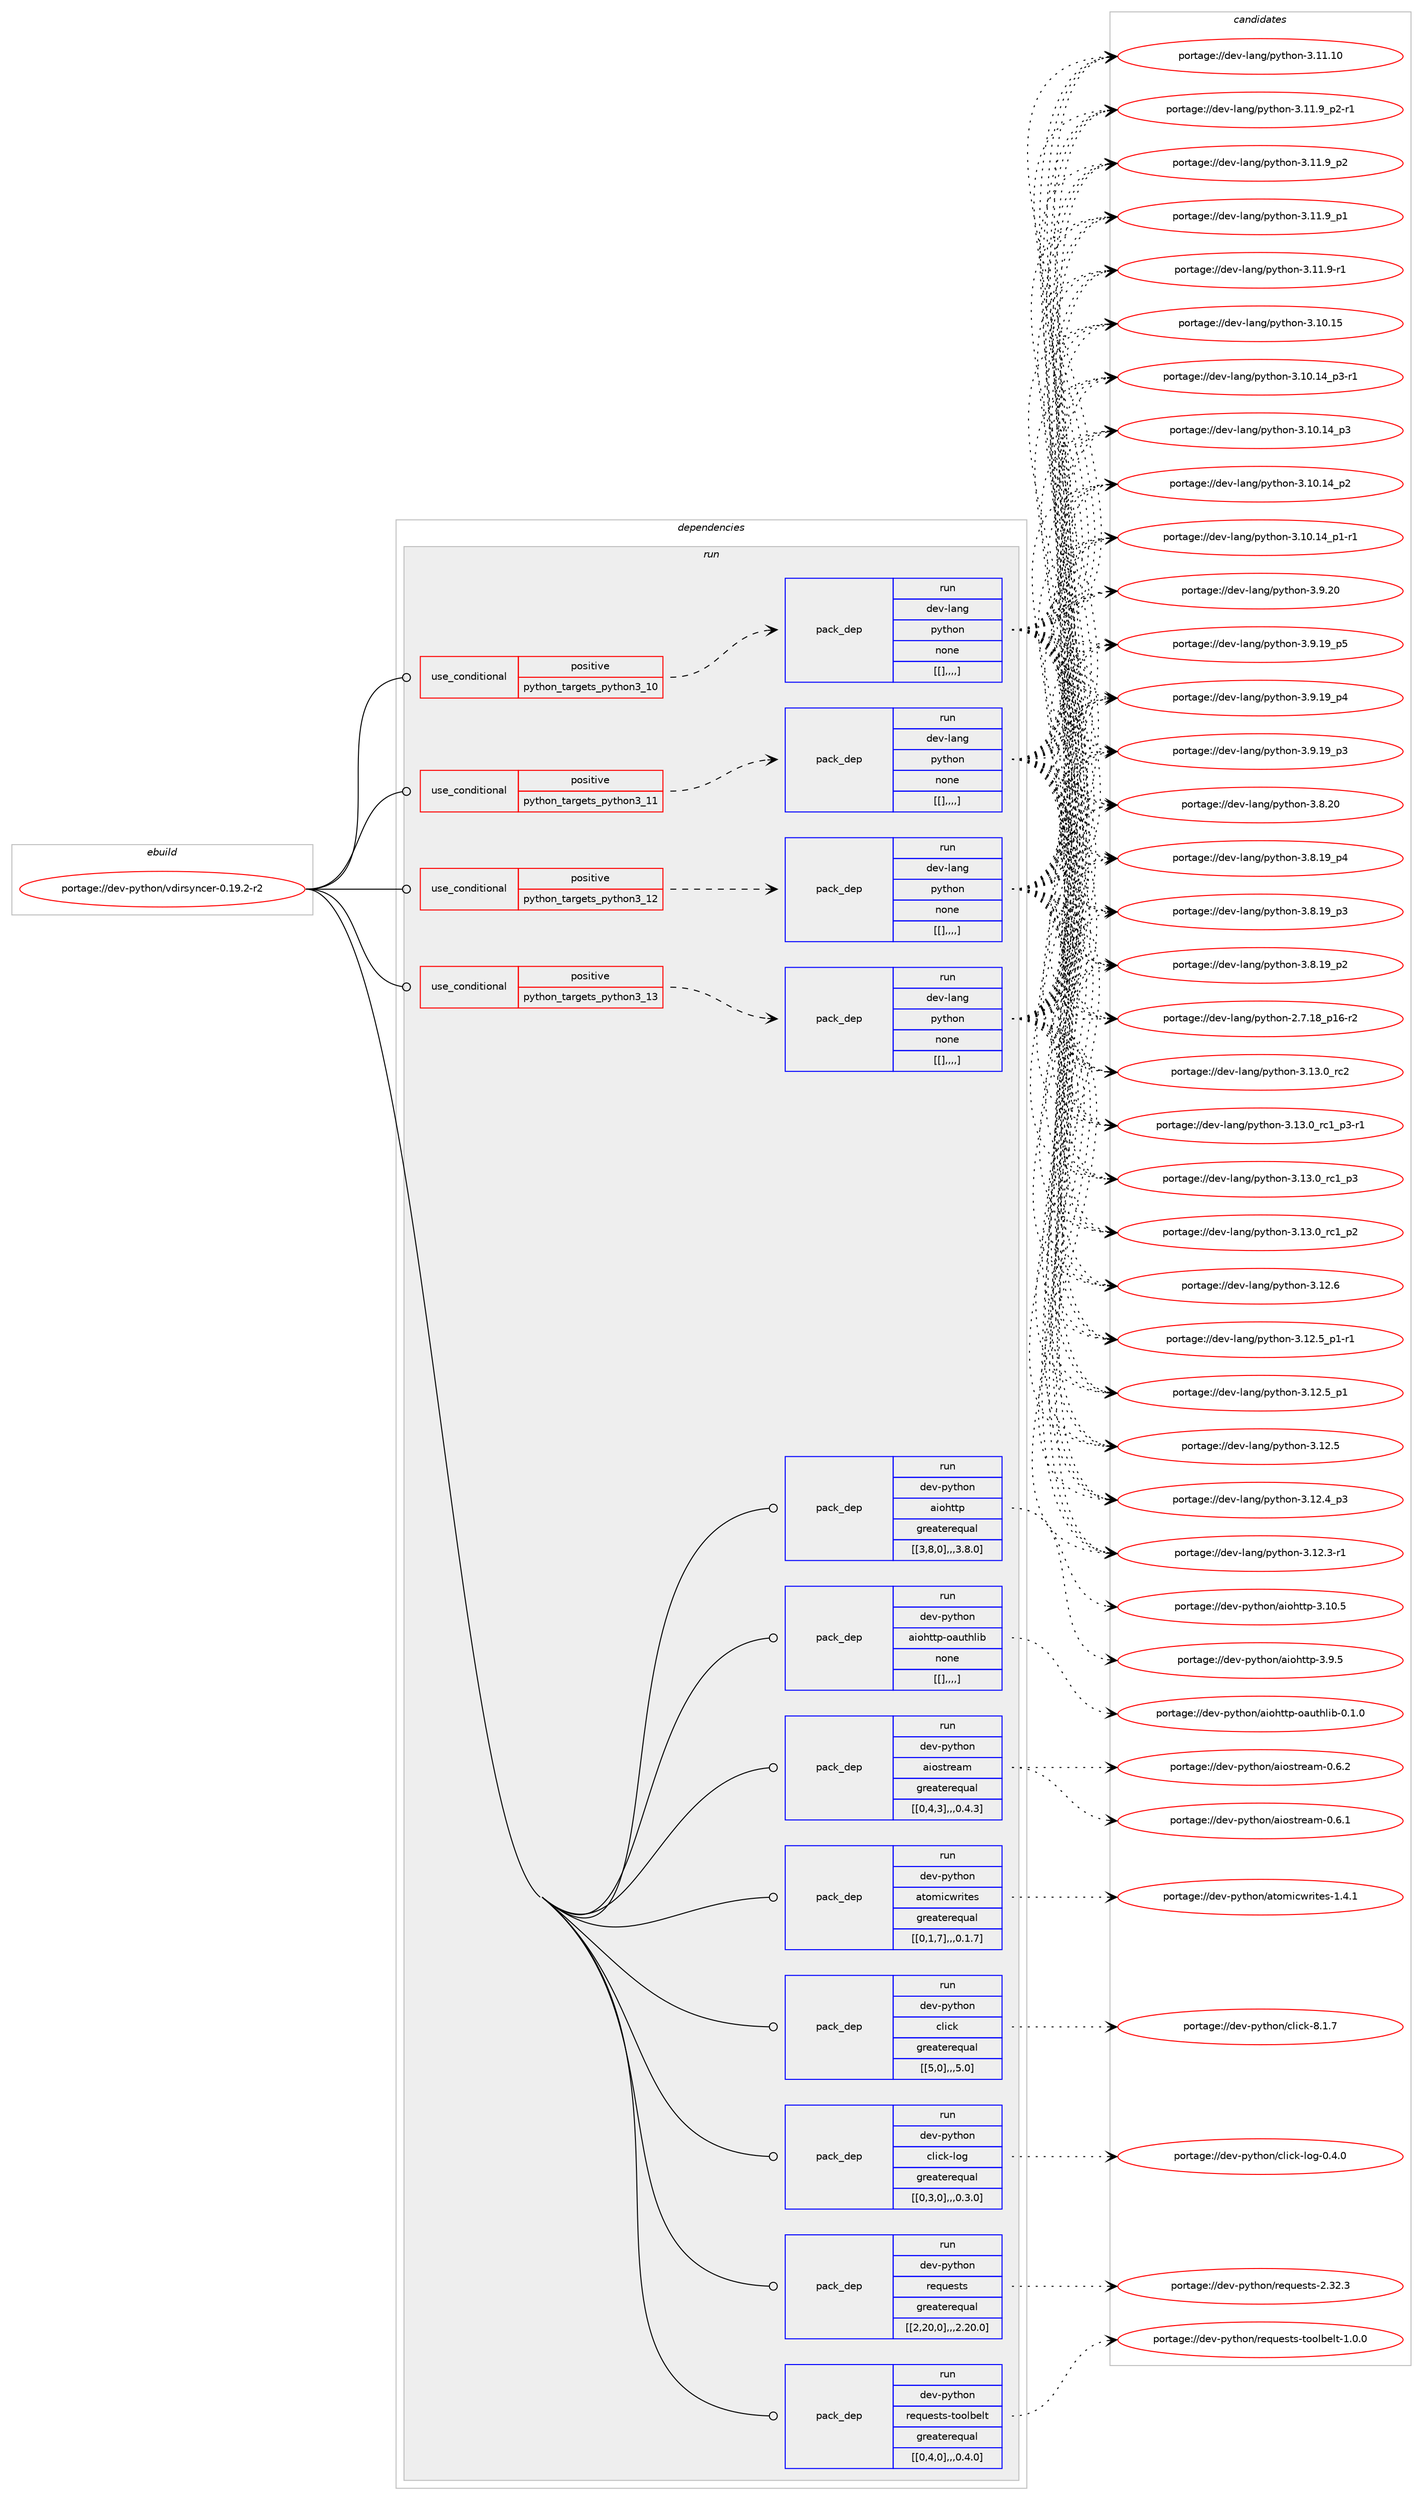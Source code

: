 digraph prolog {

# *************
# Graph options
# *************

newrank=true;
concentrate=true;
compound=true;
graph [rankdir=LR,fontname=Helvetica,fontsize=10,ranksep=1.5];#, ranksep=2.5, nodesep=0.2];
edge  [arrowhead=vee];
node  [fontname=Helvetica,fontsize=10];

# **********
# The ebuild
# **********

subgraph cluster_leftcol {
color=gray;
label=<<i>ebuild</i>>;
id [label="portage://dev-python/vdirsyncer-0.19.2-r2", color=red, width=4, href="../dev-python/vdirsyncer-0.19.2-r2.svg"];
}

# ****************
# The dependencies
# ****************

subgraph cluster_midcol {
color=gray;
label=<<i>dependencies</i>>;
subgraph cluster_compile {
fillcolor="#eeeeee";
style=filled;
label=<<i>compile</i>>;
}
subgraph cluster_compileandrun {
fillcolor="#eeeeee";
style=filled;
label=<<i>compile and run</i>>;
}
subgraph cluster_run {
fillcolor="#eeeeee";
style=filled;
label=<<i>run</i>>;
subgraph cond42069 {
dependency169250 [label=<<TABLE BORDER="0" CELLBORDER="1" CELLSPACING="0" CELLPADDING="4"><TR><TD ROWSPAN="3" CELLPADDING="10">use_conditional</TD></TR><TR><TD>positive</TD></TR><TR><TD>python_targets_python3_10</TD></TR></TABLE>>, shape=none, color=red];
subgraph pack125915 {
dependency169251 [label=<<TABLE BORDER="0" CELLBORDER="1" CELLSPACING="0" CELLPADDING="4" WIDTH="220"><TR><TD ROWSPAN="6" CELLPADDING="30">pack_dep</TD></TR><TR><TD WIDTH="110">run</TD></TR><TR><TD>dev-lang</TD></TR><TR><TD>python</TD></TR><TR><TD>none</TD></TR><TR><TD>[[],,,,]</TD></TR></TABLE>>, shape=none, color=blue];
}
dependency169250:e -> dependency169251:w [weight=20,style="dashed",arrowhead="vee"];
}
id:e -> dependency169250:w [weight=20,style="solid",arrowhead="odot"];
subgraph cond42070 {
dependency169252 [label=<<TABLE BORDER="0" CELLBORDER="1" CELLSPACING="0" CELLPADDING="4"><TR><TD ROWSPAN="3" CELLPADDING="10">use_conditional</TD></TR><TR><TD>positive</TD></TR><TR><TD>python_targets_python3_11</TD></TR></TABLE>>, shape=none, color=red];
subgraph pack125916 {
dependency169253 [label=<<TABLE BORDER="0" CELLBORDER="1" CELLSPACING="0" CELLPADDING="4" WIDTH="220"><TR><TD ROWSPAN="6" CELLPADDING="30">pack_dep</TD></TR><TR><TD WIDTH="110">run</TD></TR><TR><TD>dev-lang</TD></TR><TR><TD>python</TD></TR><TR><TD>none</TD></TR><TR><TD>[[],,,,]</TD></TR></TABLE>>, shape=none, color=blue];
}
dependency169252:e -> dependency169253:w [weight=20,style="dashed",arrowhead="vee"];
}
id:e -> dependency169252:w [weight=20,style="solid",arrowhead="odot"];
subgraph cond42071 {
dependency169254 [label=<<TABLE BORDER="0" CELLBORDER="1" CELLSPACING="0" CELLPADDING="4"><TR><TD ROWSPAN="3" CELLPADDING="10">use_conditional</TD></TR><TR><TD>positive</TD></TR><TR><TD>python_targets_python3_12</TD></TR></TABLE>>, shape=none, color=red];
subgraph pack125917 {
dependency169255 [label=<<TABLE BORDER="0" CELLBORDER="1" CELLSPACING="0" CELLPADDING="4" WIDTH="220"><TR><TD ROWSPAN="6" CELLPADDING="30">pack_dep</TD></TR><TR><TD WIDTH="110">run</TD></TR><TR><TD>dev-lang</TD></TR><TR><TD>python</TD></TR><TR><TD>none</TD></TR><TR><TD>[[],,,,]</TD></TR></TABLE>>, shape=none, color=blue];
}
dependency169254:e -> dependency169255:w [weight=20,style="dashed",arrowhead="vee"];
}
id:e -> dependency169254:w [weight=20,style="solid",arrowhead="odot"];
subgraph cond42072 {
dependency169256 [label=<<TABLE BORDER="0" CELLBORDER="1" CELLSPACING="0" CELLPADDING="4"><TR><TD ROWSPAN="3" CELLPADDING="10">use_conditional</TD></TR><TR><TD>positive</TD></TR><TR><TD>python_targets_python3_13</TD></TR></TABLE>>, shape=none, color=red];
subgraph pack125918 {
dependency169257 [label=<<TABLE BORDER="0" CELLBORDER="1" CELLSPACING="0" CELLPADDING="4" WIDTH="220"><TR><TD ROWSPAN="6" CELLPADDING="30">pack_dep</TD></TR><TR><TD WIDTH="110">run</TD></TR><TR><TD>dev-lang</TD></TR><TR><TD>python</TD></TR><TR><TD>none</TD></TR><TR><TD>[[],,,,]</TD></TR></TABLE>>, shape=none, color=blue];
}
dependency169256:e -> dependency169257:w [weight=20,style="dashed",arrowhead="vee"];
}
id:e -> dependency169256:w [weight=20,style="solid",arrowhead="odot"];
subgraph pack125919 {
dependency169258 [label=<<TABLE BORDER="0" CELLBORDER="1" CELLSPACING="0" CELLPADDING="4" WIDTH="220"><TR><TD ROWSPAN="6" CELLPADDING="30">pack_dep</TD></TR><TR><TD WIDTH="110">run</TD></TR><TR><TD>dev-python</TD></TR><TR><TD>aiohttp</TD></TR><TR><TD>greaterequal</TD></TR><TR><TD>[[3,8,0],,,3.8.0]</TD></TR></TABLE>>, shape=none, color=blue];
}
id:e -> dependency169258:w [weight=20,style="solid",arrowhead="odot"];
subgraph pack125920 {
dependency169259 [label=<<TABLE BORDER="0" CELLBORDER="1" CELLSPACING="0" CELLPADDING="4" WIDTH="220"><TR><TD ROWSPAN="6" CELLPADDING="30">pack_dep</TD></TR><TR><TD WIDTH="110">run</TD></TR><TR><TD>dev-python</TD></TR><TR><TD>aiohttp-oauthlib</TD></TR><TR><TD>none</TD></TR><TR><TD>[[],,,,]</TD></TR></TABLE>>, shape=none, color=blue];
}
id:e -> dependency169259:w [weight=20,style="solid",arrowhead="odot"];
subgraph pack125921 {
dependency169260 [label=<<TABLE BORDER="0" CELLBORDER="1" CELLSPACING="0" CELLPADDING="4" WIDTH="220"><TR><TD ROWSPAN="6" CELLPADDING="30">pack_dep</TD></TR><TR><TD WIDTH="110">run</TD></TR><TR><TD>dev-python</TD></TR><TR><TD>aiostream</TD></TR><TR><TD>greaterequal</TD></TR><TR><TD>[[0,4,3],,,0.4.3]</TD></TR></TABLE>>, shape=none, color=blue];
}
id:e -> dependency169260:w [weight=20,style="solid",arrowhead="odot"];
subgraph pack125922 {
dependency169261 [label=<<TABLE BORDER="0" CELLBORDER="1" CELLSPACING="0" CELLPADDING="4" WIDTH="220"><TR><TD ROWSPAN="6" CELLPADDING="30">pack_dep</TD></TR><TR><TD WIDTH="110">run</TD></TR><TR><TD>dev-python</TD></TR><TR><TD>atomicwrites</TD></TR><TR><TD>greaterequal</TD></TR><TR><TD>[[0,1,7],,,0.1.7]</TD></TR></TABLE>>, shape=none, color=blue];
}
id:e -> dependency169261:w [weight=20,style="solid",arrowhead="odot"];
subgraph pack125923 {
dependency169262 [label=<<TABLE BORDER="0" CELLBORDER="1" CELLSPACING="0" CELLPADDING="4" WIDTH="220"><TR><TD ROWSPAN="6" CELLPADDING="30">pack_dep</TD></TR><TR><TD WIDTH="110">run</TD></TR><TR><TD>dev-python</TD></TR><TR><TD>click</TD></TR><TR><TD>greaterequal</TD></TR><TR><TD>[[5,0],,,5.0]</TD></TR></TABLE>>, shape=none, color=blue];
}
id:e -> dependency169262:w [weight=20,style="solid",arrowhead="odot"];
subgraph pack125924 {
dependency169263 [label=<<TABLE BORDER="0" CELLBORDER="1" CELLSPACING="0" CELLPADDING="4" WIDTH="220"><TR><TD ROWSPAN="6" CELLPADDING="30">pack_dep</TD></TR><TR><TD WIDTH="110">run</TD></TR><TR><TD>dev-python</TD></TR><TR><TD>click-log</TD></TR><TR><TD>greaterequal</TD></TR><TR><TD>[[0,3,0],,,0.3.0]</TD></TR></TABLE>>, shape=none, color=blue];
}
id:e -> dependency169263:w [weight=20,style="solid",arrowhead="odot"];
subgraph pack125925 {
dependency169264 [label=<<TABLE BORDER="0" CELLBORDER="1" CELLSPACING="0" CELLPADDING="4" WIDTH="220"><TR><TD ROWSPAN="6" CELLPADDING="30">pack_dep</TD></TR><TR><TD WIDTH="110">run</TD></TR><TR><TD>dev-python</TD></TR><TR><TD>requests</TD></TR><TR><TD>greaterequal</TD></TR><TR><TD>[[2,20,0],,,2.20.0]</TD></TR></TABLE>>, shape=none, color=blue];
}
id:e -> dependency169264:w [weight=20,style="solid",arrowhead="odot"];
subgraph pack125926 {
dependency169265 [label=<<TABLE BORDER="0" CELLBORDER="1" CELLSPACING="0" CELLPADDING="4" WIDTH="220"><TR><TD ROWSPAN="6" CELLPADDING="30">pack_dep</TD></TR><TR><TD WIDTH="110">run</TD></TR><TR><TD>dev-python</TD></TR><TR><TD>requests-toolbelt</TD></TR><TR><TD>greaterequal</TD></TR><TR><TD>[[0,4,0],,,0.4.0]</TD></TR></TABLE>>, shape=none, color=blue];
}
id:e -> dependency169265:w [weight=20,style="solid",arrowhead="odot"];
}
}

# **************
# The candidates
# **************

subgraph cluster_choices {
rank=same;
color=gray;
label=<<i>candidates</i>>;

subgraph choice125915 {
color=black;
nodesep=1;
choice10010111845108971101034711212111610411111045514649514648951149950 [label="portage://dev-lang/python-3.13.0_rc2", color=red, width=4,href="../dev-lang/python-3.13.0_rc2.svg"];
choice1001011184510897110103471121211161041111104551464951464895114994995112514511449 [label="portage://dev-lang/python-3.13.0_rc1_p3-r1", color=red, width=4,href="../dev-lang/python-3.13.0_rc1_p3-r1.svg"];
choice100101118451089711010347112121116104111110455146495146489511499499511251 [label="portage://dev-lang/python-3.13.0_rc1_p3", color=red, width=4,href="../dev-lang/python-3.13.0_rc1_p3.svg"];
choice100101118451089711010347112121116104111110455146495146489511499499511250 [label="portage://dev-lang/python-3.13.0_rc1_p2", color=red, width=4,href="../dev-lang/python-3.13.0_rc1_p2.svg"];
choice10010111845108971101034711212111610411111045514649504654 [label="portage://dev-lang/python-3.12.6", color=red, width=4,href="../dev-lang/python-3.12.6.svg"];
choice1001011184510897110103471121211161041111104551464950465395112494511449 [label="portage://dev-lang/python-3.12.5_p1-r1", color=red, width=4,href="../dev-lang/python-3.12.5_p1-r1.svg"];
choice100101118451089711010347112121116104111110455146495046539511249 [label="portage://dev-lang/python-3.12.5_p1", color=red, width=4,href="../dev-lang/python-3.12.5_p1.svg"];
choice10010111845108971101034711212111610411111045514649504653 [label="portage://dev-lang/python-3.12.5", color=red, width=4,href="../dev-lang/python-3.12.5.svg"];
choice100101118451089711010347112121116104111110455146495046529511251 [label="portage://dev-lang/python-3.12.4_p3", color=red, width=4,href="../dev-lang/python-3.12.4_p3.svg"];
choice100101118451089711010347112121116104111110455146495046514511449 [label="portage://dev-lang/python-3.12.3-r1", color=red, width=4,href="../dev-lang/python-3.12.3-r1.svg"];
choice1001011184510897110103471121211161041111104551464949464948 [label="portage://dev-lang/python-3.11.10", color=red, width=4,href="../dev-lang/python-3.11.10.svg"];
choice1001011184510897110103471121211161041111104551464949465795112504511449 [label="portage://dev-lang/python-3.11.9_p2-r1", color=red, width=4,href="../dev-lang/python-3.11.9_p2-r1.svg"];
choice100101118451089711010347112121116104111110455146494946579511250 [label="portage://dev-lang/python-3.11.9_p2", color=red, width=4,href="../dev-lang/python-3.11.9_p2.svg"];
choice100101118451089711010347112121116104111110455146494946579511249 [label="portage://dev-lang/python-3.11.9_p1", color=red, width=4,href="../dev-lang/python-3.11.9_p1.svg"];
choice100101118451089711010347112121116104111110455146494946574511449 [label="portage://dev-lang/python-3.11.9-r1", color=red, width=4,href="../dev-lang/python-3.11.9-r1.svg"];
choice1001011184510897110103471121211161041111104551464948464953 [label="portage://dev-lang/python-3.10.15", color=red, width=4,href="../dev-lang/python-3.10.15.svg"];
choice100101118451089711010347112121116104111110455146494846495295112514511449 [label="portage://dev-lang/python-3.10.14_p3-r1", color=red, width=4,href="../dev-lang/python-3.10.14_p3-r1.svg"];
choice10010111845108971101034711212111610411111045514649484649529511251 [label="portage://dev-lang/python-3.10.14_p3", color=red, width=4,href="../dev-lang/python-3.10.14_p3.svg"];
choice10010111845108971101034711212111610411111045514649484649529511250 [label="portage://dev-lang/python-3.10.14_p2", color=red, width=4,href="../dev-lang/python-3.10.14_p2.svg"];
choice100101118451089711010347112121116104111110455146494846495295112494511449 [label="portage://dev-lang/python-3.10.14_p1-r1", color=red, width=4,href="../dev-lang/python-3.10.14_p1-r1.svg"];
choice10010111845108971101034711212111610411111045514657465048 [label="portage://dev-lang/python-3.9.20", color=red, width=4,href="../dev-lang/python-3.9.20.svg"];
choice100101118451089711010347112121116104111110455146574649579511253 [label="portage://dev-lang/python-3.9.19_p5", color=red, width=4,href="../dev-lang/python-3.9.19_p5.svg"];
choice100101118451089711010347112121116104111110455146574649579511252 [label="portage://dev-lang/python-3.9.19_p4", color=red, width=4,href="../dev-lang/python-3.9.19_p4.svg"];
choice100101118451089711010347112121116104111110455146574649579511251 [label="portage://dev-lang/python-3.9.19_p3", color=red, width=4,href="../dev-lang/python-3.9.19_p3.svg"];
choice10010111845108971101034711212111610411111045514656465048 [label="portage://dev-lang/python-3.8.20", color=red, width=4,href="../dev-lang/python-3.8.20.svg"];
choice100101118451089711010347112121116104111110455146564649579511252 [label="portage://dev-lang/python-3.8.19_p4", color=red, width=4,href="../dev-lang/python-3.8.19_p4.svg"];
choice100101118451089711010347112121116104111110455146564649579511251 [label="portage://dev-lang/python-3.8.19_p3", color=red, width=4,href="../dev-lang/python-3.8.19_p3.svg"];
choice100101118451089711010347112121116104111110455146564649579511250 [label="portage://dev-lang/python-3.8.19_p2", color=red, width=4,href="../dev-lang/python-3.8.19_p2.svg"];
choice100101118451089711010347112121116104111110455046554649569511249544511450 [label="portage://dev-lang/python-2.7.18_p16-r2", color=red, width=4,href="../dev-lang/python-2.7.18_p16-r2.svg"];
dependency169251:e -> choice10010111845108971101034711212111610411111045514649514648951149950:w [style=dotted,weight="100"];
dependency169251:e -> choice1001011184510897110103471121211161041111104551464951464895114994995112514511449:w [style=dotted,weight="100"];
dependency169251:e -> choice100101118451089711010347112121116104111110455146495146489511499499511251:w [style=dotted,weight="100"];
dependency169251:e -> choice100101118451089711010347112121116104111110455146495146489511499499511250:w [style=dotted,weight="100"];
dependency169251:e -> choice10010111845108971101034711212111610411111045514649504654:w [style=dotted,weight="100"];
dependency169251:e -> choice1001011184510897110103471121211161041111104551464950465395112494511449:w [style=dotted,weight="100"];
dependency169251:e -> choice100101118451089711010347112121116104111110455146495046539511249:w [style=dotted,weight="100"];
dependency169251:e -> choice10010111845108971101034711212111610411111045514649504653:w [style=dotted,weight="100"];
dependency169251:e -> choice100101118451089711010347112121116104111110455146495046529511251:w [style=dotted,weight="100"];
dependency169251:e -> choice100101118451089711010347112121116104111110455146495046514511449:w [style=dotted,weight="100"];
dependency169251:e -> choice1001011184510897110103471121211161041111104551464949464948:w [style=dotted,weight="100"];
dependency169251:e -> choice1001011184510897110103471121211161041111104551464949465795112504511449:w [style=dotted,weight="100"];
dependency169251:e -> choice100101118451089711010347112121116104111110455146494946579511250:w [style=dotted,weight="100"];
dependency169251:e -> choice100101118451089711010347112121116104111110455146494946579511249:w [style=dotted,weight="100"];
dependency169251:e -> choice100101118451089711010347112121116104111110455146494946574511449:w [style=dotted,weight="100"];
dependency169251:e -> choice1001011184510897110103471121211161041111104551464948464953:w [style=dotted,weight="100"];
dependency169251:e -> choice100101118451089711010347112121116104111110455146494846495295112514511449:w [style=dotted,weight="100"];
dependency169251:e -> choice10010111845108971101034711212111610411111045514649484649529511251:w [style=dotted,weight="100"];
dependency169251:e -> choice10010111845108971101034711212111610411111045514649484649529511250:w [style=dotted,weight="100"];
dependency169251:e -> choice100101118451089711010347112121116104111110455146494846495295112494511449:w [style=dotted,weight="100"];
dependency169251:e -> choice10010111845108971101034711212111610411111045514657465048:w [style=dotted,weight="100"];
dependency169251:e -> choice100101118451089711010347112121116104111110455146574649579511253:w [style=dotted,weight="100"];
dependency169251:e -> choice100101118451089711010347112121116104111110455146574649579511252:w [style=dotted,weight="100"];
dependency169251:e -> choice100101118451089711010347112121116104111110455146574649579511251:w [style=dotted,weight="100"];
dependency169251:e -> choice10010111845108971101034711212111610411111045514656465048:w [style=dotted,weight="100"];
dependency169251:e -> choice100101118451089711010347112121116104111110455146564649579511252:w [style=dotted,weight="100"];
dependency169251:e -> choice100101118451089711010347112121116104111110455146564649579511251:w [style=dotted,weight="100"];
dependency169251:e -> choice100101118451089711010347112121116104111110455146564649579511250:w [style=dotted,weight="100"];
dependency169251:e -> choice100101118451089711010347112121116104111110455046554649569511249544511450:w [style=dotted,weight="100"];
}
subgraph choice125916 {
color=black;
nodesep=1;
choice10010111845108971101034711212111610411111045514649514648951149950 [label="portage://dev-lang/python-3.13.0_rc2", color=red, width=4,href="../dev-lang/python-3.13.0_rc2.svg"];
choice1001011184510897110103471121211161041111104551464951464895114994995112514511449 [label="portage://dev-lang/python-3.13.0_rc1_p3-r1", color=red, width=4,href="../dev-lang/python-3.13.0_rc1_p3-r1.svg"];
choice100101118451089711010347112121116104111110455146495146489511499499511251 [label="portage://dev-lang/python-3.13.0_rc1_p3", color=red, width=4,href="../dev-lang/python-3.13.0_rc1_p3.svg"];
choice100101118451089711010347112121116104111110455146495146489511499499511250 [label="portage://dev-lang/python-3.13.0_rc1_p2", color=red, width=4,href="../dev-lang/python-3.13.0_rc1_p2.svg"];
choice10010111845108971101034711212111610411111045514649504654 [label="portage://dev-lang/python-3.12.6", color=red, width=4,href="../dev-lang/python-3.12.6.svg"];
choice1001011184510897110103471121211161041111104551464950465395112494511449 [label="portage://dev-lang/python-3.12.5_p1-r1", color=red, width=4,href="../dev-lang/python-3.12.5_p1-r1.svg"];
choice100101118451089711010347112121116104111110455146495046539511249 [label="portage://dev-lang/python-3.12.5_p1", color=red, width=4,href="../dev-lang/python-3.12.5_p1.svg"];
choice10010111845108971101034711212111610411111045514649504653 [label="portage://dev-lang/python-3.12.5", color=red, width=4,href="../dev-lang/python-3.12.5.svg"];
choice100101118451089711010347112121116104111110455146495046529511251 [label="portage://dev-lang/python-3.12.4_p3", color=red, width=4,href="../dev-lang/python-3.12.4_p3.svg"];
choice100101118451089711010347112121116104111110455146495046514511449 [label="portage://dev-lang/python-3.12.3-r1", color=red, width=4,href="../dev-lang/python-3.12.3-r1.svg"];
choice1001011184510897110103471121211161041111104551464949464948 [label="portage://dev-lang/python-3.11.10", color=red, width=4,href="../dev-lang/python-3.11.10.svg"];
choice1001011184510897110103471121211161041111104551464949465795112504511449 [label="portage://dev-lang/python-3.11.9_p2-r1", color=red, width=4,href="../dev-lang/python-3.11.9_p2-r1.svg"];
choice100101118451089711010347112121116104111110455146494946579511250 [label="portage://dev-lang/python-3.11.9_p2", color=red, width=4,href="../dev-lang/python-3.11.9_p2.svg"];
choice100101118451089711010347112121116104111110455146494946579511249 [label="portage://dev-lang/python-3.11.9_p1", color=red, width=4,href="../dev-lang/python-3.11.9_p1.svg"];
choice100101118451089711010347112121116104111110455146494946574511449 [label="portage://dev-lang/python-3.11.9-r1", color=red, width=4,href="../dev-lang/python-3.11.9-r1.svg"];
choice1001011184510897110103471121211161041111104551464948464953 [label="portage://dev-lang/python-3.10.15", color=red, width=4,href="../dev-lang/python-3.10.15.svg"];
choice100101118451089711010347112121116104111110455146494846495295112514511449 [label="portage://dev-lang/python-3.10.14_p3-r1", color=red, width=4,href="../dev-lang/python-3.10.14_p3-r1.svg"];
choice10010111845108971101034711212111610411111045514649484649529511251 [label="portage://dev-lang/python-3.10.14_p3", color=red, width=4,href="../dev-lang/python-3.10.14_p3.svg"];
choice10010111845108971101034711212111610411111045514649484649529511250 [label="portage://dev-lang/python-3.10.14_p2", color=red, width=4,href="../dev-lang/python-3.10.14_p2.svg"];
choice100101118451089711010347112121116104111110455146494846495295112494511449 [label="portage://dev-lang/python-3.10.14_p1-r1", color=red, width=4,href="../dev-lang/python-3.10.14_p1-r1.svg"];
choice10010111845108971101034711212111610411111045514657465048 [label="portage://dev-lang/python-3.9.20", color=red, width=4,href="../dev-lang/python-3.9.20.svg"];
choice100101118451089711010347112121116104111110455146574649579511253 [label="portage://dev-lang/python-3.9.19_p5", color=red, width=4,href="../dev-lang/python-3.9.19_p5.svg"];
choice100101118451089711010347112121116104111110455146574649579511252 [label="portage://dev-lang/python-3.9.19_p4", color=red, width=4,href="../dev-lang/python-3.9.19_p4.svg"];
choice100101118451089711010347112121116104111110455146574649579511251 [label="portage://dev-lang/python-3.9.19_p3", color=red, width=4,href="../dev-lang/python-3.9.19_p3.svg"];
choice10010111845108971101034711212111610411111045514656465048 [label="portage://dev-lang/python-3.8.20", color=red, width=4,href="../dev-lang/python-3.8.20.svg"];
choice100101118451089711010347112121116104111110455146564649579511252 [label="portage://dev-lang/python-3.8.19_p4", color=red, width=4,href="../dev-lang/python-3.8.19_p4.svg"];
choice100101118451089711010347112121116104111110455146564649579511251 [label="portage://dev-lang/python-3.8.19_p3", color=red, width=4,href="../dev-lang/python-3.8.19_p3.svg"];
choice100101118451089711010347112121116104111110455146564649579511250 [label="portage://dev-lang/python-3.8.19_p2", color=red, width=4,href="../dev-lang/python-3.8.19_p2.svg"];
choice100101118451089711010347112121116104111110455046554649569511249544511450 [label="portage://dev-lang/python-2.7.18_p16-r2", color=red, width=4,href="../dev-lang/python-2.7.18_p16-r2.svg"];
dependency169253:e -> choice10010111845108971101034711212111610411111045514649514648951149950:w [style=dotted,weight="100"];
dependency169253:e -> choice1001011184510897110103471121211161041111104551464951464895114994995112514511449:w [style=dotted,weight="100"];
dependency169253:e -> choice100101118451089711010347112121116104111110455146495146489511499499511251:w [style=dotted,weight="100"];
dependency169253:e -> choice100101118451089711010347112121116104111110455146495146489511499499511250:w [style=dotted,weight="100"];
dependency169253:e -> choice10010111845108971101034711212111610411111045514649504654:w [style=dotted,weight="100"];
dependency169253:e -> choice1001011184510897110103471121211161041111104551464950465395112494511449:w [style=dotted,weight="100"];
dependency169253:e -> choice100101118451089711010347112121116104111110455146495046539511249:w [style=dotted,weight="100"];
dependency169253:e -> choice10010111845108971101034711212111610411111045514649504653:w [style=dotted,weight="100"];
dependency169253:e -> choice100101118451089711010347112121116104111110455146495046529511251:w [style=dotted,weight="100"];
dependency169253:e -> choice100101118451089711010347112121116104111110455146495046514511449:w [style=dotted,weight="100"];
dependency169253:e -> choice1001011184510897110103471121211161041111104551464949464948:w [style=dotted,weight="100"];
dependency169253:e -> choice1001011184510897110103471121211161041111104551464949465795112504511449:w [style=dotted,weight="100"];
dependency169253:e -> choice100101118451089711010347112121116104111110455146494946579511250:w [style=dotted,weight="100"];
dependency169253:e -> choice100101118451089711010347112121116104111110455146494946579511249:w [style=dotted,weight="100"];
dependency169253:e -> choice100101118451089711010347112121116104111110455146494946574511449:w [style=dotted,weight="100"];
dependency169253:e -> choice1001011184510897110103471121211161041111104551464948464953:w [style=dotted,weight="100"];
dependency169253:e -> choice100101118451089711010347112121116104111110455146494846495295112514511449:w [style=dotted,weight="100"];
dependency169253:e -> choice10010111845108971101034711212111610411111045514649484649529511251:w [style=dotted,weight="100"];
dependency169253:e -> choice10010111845108971101034711212111610411111045514649484649529511250:w [style=dotted,weight="100"];
dependency169253:e -> choice100101118451089711010347112121116104111110455146494846495295112494511449:w [style=dotted,weight="100"];
dependency169253:e -> choice10010111845108971101034711212111610411111045514657465048:w [style=dotted,weight="100"];
dependency169253:e -> choice100101118451089711010347112121116104111110455146574649579511253:w [style=dotted,weight="100"];
dependency169253:e -> choice100101118451089711010347112121116104111110455146574649579511252:w [style=dotted,weight="100"];
dependency169253:e -> choice100101118451089711010347112121116104111110455146574649579511251:w [style=dotted,weight="100"];
dependency169253:e -> choice10010111845108971101034711212111610411111045514656465048:w [style=dotted,weight="100"];
dependency169253:e -> choice100101118451089711010347112121116104111110455146564649579511252:w [style=dotted,weight="100"];
dependency169253:e -> choice100101118451089711010347112121116104111110455146564649579511251:w [style=dotted,weight="100"];
dependency169253:e -> choice100101118451089711010347112121116104111110455146564649579511250:w [style=dotted,weight="100"];
dependency169253:e -> choice100101118451089711010347112121116104111110455046554649569511249544511450:w [style=dotted,weight="100"];
}
subgraph choice125917 {
color=black;
nodesep=1;
choice10010111845108971101034711212111610411111045514649514648951149950 [label="portage://dev-lang/python-3.13.0_rc2", color=red, width=4,href="../dev-lang/python-3.13.0_rc2.svg"];
choice1001011184510897110103471121211161041111104551464951464895114994995112514511449 [label="portage://dev-lang/python-3.13.0_rc1_p3-r1", color=red, width=4,href="../dev-lang/python-3.13.0_rc1_p3-r1.svg"];
choice100101118451089711010347112121116104111110455146495146489511499499511251 [label="portage://dev-lang/python-3.13.0_rc1_p3", color=red, width=4,href="../dev-lang/python-3.13.0_rc1_p3.svg"];
choice100101118451089711010347112121116104111110455146495146489511499499511250 [label="portage://dev-lang/python-3.13.0_rc1_p2", color=red, width=4,href="../dev-lang/python-3.13.0_rc1_p2.svg"];
choice10010111845108971101034711212111610411111045514649504654 [label="portage://dev-lang/python-3.12.6", color=red, width=4,href="../dev-lang/python-3.12.6.svg"];
choice1001011184510897110103471121211161041111104551464950465395112494511449 [label="portage://dev-lang/python-3.12.5_p1-r1", color=red, width=4,href="../dev-lang/python-3.12.5_p1-r1.svg"];
choice100101118451089711010347112121116104111110455146495046539511249 [label="portage://dev-lang/python-3.12.5_p1", color=red, width=4,href="../dev-lang/python-3.12.5_p1.svg"];
choice10010111845108971101034711212111610411111045514649504653 [label="portage://dev-lang/python-3.12.5", color=red, width=4,href="../dev-lang/python-3.12.5.svg"];
choice100101118451089711010347112121116104111110455146495046529511251 [label="portage://dev-lang/python-3.12.4_p3", color=red, width=4,href="../dev-lang/python-3.12.4_p3.svg"];
choice100101118451089711010347112121116104111110455146495046514511449 [label="portage://dev-lang/python-3.12.3-r1", color=red, width=4,href="../dev-lang/python-3.12.3-r1.svg"];
choice1001011184510897110103471121211161041111104551464949464948 [label="portage://dev-lang/python-3.11.10", color=red, width=4,href="../dev-lang/python-3.11.10.svg"];
choice1001011184510897110103471121211161041111104551464949465795112504511449 [label="portage://dev-lang/python-3.11.9_p2-r1", color=red, width=4,href="../dev-lang/python-3.11.9_p2-r1.svg"];
choice100101118451089711010347112121116104111110455146494946579511250 [label="portage://dev-lang/python-3.11.9_p2", color=red, width=4,href="../dev-lang/python-3.11.9_p2.svg"];
choice100101118451089711010347112121116104111110455146494946579511249 [label="portage://dev-lang/python-3.11.9_p1", color=red, width=4,href="../dev-lang/python-3.11.9_p1.svg"];
choice100101118451089711010347112121116104111110455146494946574511449 [label="portage://dev-lang/python-3.11.9-r1", color=red, width=4,href="../dev-lang/python-3.11.9-r1.svg"];
choice1001011184510897110103471121211161041111104551464948464953 [label="portage://dev-lang/python-3.10.15", color=red, width=4,href="../dev-lang/python-3.10.15.svg"];
choice100101118451089711010347112121116104111110455146494846495295112514511449 [label="portage://dev-lang/python-3.10.14_p3-r1", color=red, width=4,href="../dev-lang/python-3.10.14_p3-r1.svg"];
choice10010111845108971101034711212111610411111045514649484649529511251 [label="portage://dev-lang/python-3.10.14_p3", color=red, width=4,href="../dev-lang/python-3.10.14_p3.svg"];
choice10010111845108971101034711212111610411111045514649484649529511250 [label="portage://dev-lang/python-3.10.14_p2", color=red, width=4,href="../dev-lang/python-3.10.14_p2.svg"];
choice100101118451089711010347112121116104111110455146494846495295112494511449 [label="portage://dev-lang/python-3.10.14_p1-r1", color=red, width=4,href="../dev-lang/python-3.10.14_p1-r1.svg"];
choice10010111845108971101034711212111610411111045514657465048 [label="portage://dev-lang/python-3.9.20", color=red, width=4,href="../dev-lang/python-3.9.20.svg"];
choice100101118451089711010347112121116104111110455146574649579511253 [label="portage://dev-lang/python-3.9.19_p5", color=red, width=4,href="../dev-lang/python-3.9.19_p5.svg"];
choice100101118451089711010347112121116104111110455146574649579511252 [label="portage://dev-lang/python-3.9.19_p4", color=red, width=4,href="../dev-lang/python-3.9.19_p4.svg"];
choice100101118451089711010347112121116104111110455146574649579511251 [label="portage://dev-lang/python-3.9.19_p3", color=red, width=4,href="../dev-lang/python-3.9.19_p3.svg"];
choice10010111845108971101034711212111610411111045514656465048 [label="portage://dev-lang/python-3.8.20", color=red, width=4,href="../dev-lang/python-3.8.20.svg"];
choice100101118451089711010347112121116104111110455146564649579511252 [label="portage://dev-lang/python-3.8.19_p4", color=red, width=4,href="../dev-lang/python-3.8.19_p4.svg"];
choice100101118451089711010347112121116104111110455146564649579511251 [label="portage://dev-lang/python-3.8.19_p3", color=red, width=4,href="../dev-lang/python-3.8.19_p3.svg"];
choice100101118451089711010347112121116104111110455146564649579511250 [label="portage://dev-lang/python-3.8.19_p2", color=red, width=4,href="../dev-lang/python-3.8.19_p2.svg"];
choice100101118451089711010347112121116104111110455046554649569511249544511450 [label="portage://dev-lang/python-2.7.18_p16-r2", color=red, width=4,href="../dev-lang/python-2.7.18_p16-r2.svg"];
dependency169255:e -> choice10010111845108971101034711212111610411111045514649514648951149950:w [style=dotted,weight="100"];
dependency169255:e -> choice1001011184510897110103471121211161041111104551464951464895114994995112514511449:w [style=dotted,weight="100"];
dependency169255:e -> choice100101118451089711010347112121116104111110455146495146489511499499511251:w [style=dotted,weight="100"];
dependency169255:e -> choice100101118451089711010347112121116104111110455146495146489511499499511250:w [style=dotted,weight="100"];
dependency169255:e -> choice10010111845108971101034711212111610411111045514649504654:w [style=dotted,weight="100"];
dependency169255:e -> choice1001011184510897110103471121211161041111104551464950465395112494511449:w [style=dotted,weight="100"];
dependency169255:e -> choice100101118451089711010347112121116104111110455146495046539511249:w [style=dotted,weight="100"];
dependency169255:e -> choice10010111845108971101034711212111610411111045514649504653:w [style=dotted,weight="100"];
dependency169255:e -> choice100101118451089711010347112121116104111110455146495046529511251:w [style=dotted,weight="100"];
dependency169255:e -> choice100101118451089711010347112121116104111110455146495046514511449:w [style=dotted,weight="100"];
dependency169255:e -> choice1001011184510897110103471121211161041111104551464949464948:w [style=dotted,weight="100"];
dependency169255:e -> choice1001011184510897110103471121211161041111104551464949465795112504511449:w [style=dotted,weight="100"];
dependency169255:e -> choice100101118451089711010347112121116104111110455146494946579511250:w [style=dotted,weight="100"];
dependency169255:e -> choice100101118451089711010347112121116104111110455146494946579511249:w [style=dotted,weight="100"];
dependency169255:e -> choice100101118451089711010347112121116104111110455146494946574511449:w [style=dotted,weight="100"];
dependency169255:e -> choice1001011184510897110103471121211161041111104551464948464953:w [style=dotted,weight="100"];
dependency169255:e -> choice100101118451089711010347112121116104111110455146494846495295112514511449:w [style=dotted,weight="100"];
dependency169255:e -> choice10010111845108971101034711212111610411111045514649484649529511251:w [style=dotted,weight="100"];
dependency169255:e -> choice10010111845108971101034711212111610411111045514649484649529511250:w [style=dotted,weight="100"];
dependency169255:e -> choice100101118451089711010347112121116104111110455146494846495295112494511449:w [style=dotted,weight="100"];
dependency169255:e -> choice10010111845108971101034711212111610411111045514657465048:w [style=dotted,weight="100"];
dependency169255:e -> choice100101118451089711010347112121116104111110455146574649579511253:w [style=dotted,weight="100"];
dependency169255:e -> choice100101118451089711010347112121116104111110455146574649579511252:w [style=dotted,weight="100"];
dependency169255:e -> choice100101118451089711010347112121116104111110455146574649579511251:w [style=dotted,weight="100"];
dependency169255:e -> choice10010111845108971101034711212111610411111045514656465048:w [style=dotted,weight="100"];
dependency169255:e -> choice100101118451089711010347112121116104111110455146564649579511252:w [style=dotted,weight="100"];
dependency169255:e -> choice100101118451089711010347112121116104111110455146564649579511251:w [style=dotted,weight="100"];
dependency169255:e -> choice100101118451089711010347112121116104111110455146564649579511250:w [style=dotted,weight="100"];
dependency169255:e -> choice100101118451089711010347112121116104111110455046554649569511249544511450:w [style=dotted,weight="100"];
}
subgraph choice125918 {
color=black;
nodesep=1;
choice10010111845108971101034711212111610411111045514649514648951149950 [label="portage://dev-lang/python-3.13.0_rc2", color=red, width=4,href="../dev-lang/python-3.13.0_rc2.svg"];
choice1001011184510897110103471121211161041111104551464951464895114994995112514511449 [label="portage://dev-lang/python-3.13.0_rc1_p3-r1", color=red, width=4,href="../dev-lang/python-3.13.0_rc1_p3-r1.svg"];
choice100101118451089711010347112121116104111110455146495146489511499499511251 [label="portage://dev-lang/python-3.13.0_rc1_p3", color=red, width=4,href="../dev-lang/python-3.13.0_rc1_p3.svg"];
choice100101118451089711010347112121116104111110455146495146489511499499511250 [label="portage://dev-lang/python-3.13.0_rc1_p2", color=red, width=4,href="../dev-lang/python-3.13.0_rc1_p2.svg"];
choice10010111845108971101034711212111610411111045514649504654 [label="portage://dev-lang/python-3.12.6", color=red, width=4,href="../dev-lang/python-3.12.6.svg"];
choice1001011184510897110103471121211161041111104551464950465395112494511449 [label="portage://dev-lang/python-3.12.5_p1-r1", color=red, width=4,href="../dev-lang/python-3.12.5_p1-r1.svg"];
choice100101118451089711010347112121116104111110455146495046539511249 [label="portage://dev-lang/python-3.12.5_p1", color=red, width=4,href="../dev-lang/python-3.12.5_p1.svg"];
choice10010111845108971101034711212111610411111045514649504653 [label="portage://dev-lang/python-3.12.5", color=red, width=4,href="../dev-lang/python-3.12.5.svg"];
choice100101118451089711010347112121116104111110455146495046529511251 [label="portage://dev-lang/python-3.12.4_p3", color=red, width=4,href="../dev-lang/python-3.12.4_p3.svg"];
choice100101118451089711010347112121116104111110455146495046514511449 [label="portage://dev-lang/python-3.12.3-r1", color=red, width=4,href="../dev-lang/python-3.12.3-r1.svg"];
choice1001011184510897110103471121211161041111104551464949464948 [label="portage://dev-lang/python-3.11.10", color=red, width=4,href="../dev-lang/python-3.11.10.svg"];
choice1001011184510897110103471121211161041111104551464949465795112504511449 [label="portage://dev-lang/python-3.11.9_p2-r1", color=red, width=4,href="../dev-lang/python-3.11.9_p2-r1.svg"];
choice100101118451089711010347112121116104111110455146494946579511250 [label="portage://dev-lang/python-3.11.9_p2", color=red, width=4,href="../dev-lang/python-3.11.9_p2.svg"];
choice100101118451089711010347112121116104111110455146494946579511249 [label="portage://dev-lang/python-3.11.9_p1", color=red, width=4,href="../dev-lang/python-3.11.9_p1.svg"];
choice100101118451089711010347112121116104111110455146494946574511449 [label="portage://dev-lang/python-3.11.9-r1", color=red, width=4,href="../dev-lang/python-3.11.9-r1.svg"];
choice1001011184510897110103471121211161041111104551464948464953 [label="portage://dev-lang/python-3.10.15", color=red, width=4,href="../dev-lang/python-3.10.15.svg"];
choice100101118451089711010347112121116104111110455146494846495295112514511449 [label="portage://dev-lang/python-3.10.14_p3-r1", color=red, width=4,href="../dev-lang/python-3.10.14_p3-r1.svg"];
choice10010111845108971101034711212111610411111045514649484649529511251 [label="portage://dev-lang/python-3.10.14_p3", color=red, width=4,href="../dev-lang/python-3.10.14_p3.svg"];
choice10010111845108971101034711212111610411111045514649484649529511250 [label="portage://dev-lang/python-3.10.14_p2", color=red, width=4,href="../dev-lang/python-3.10.14_p2.svg"];
choice100101118451089711010347112121116104111110455146494846495295112494511449 [label="portage://dev-lang/python-3.10.14_p1-r1", color=red, width=4,href="../dev-lang/python-3.10.14_p1-r1.svg"];
choice10010111845108971101034711212111610411111045514657465048 [label="portage://dev-lang/python-3.9.20", color=red, width=4,href="../dev-lang/python-3.9.20.svg"];
choice100101118451089711010347112121116104111110455146574649579511253 [label="portage://dev-lang/python-3.9.19_p5", color=red, width=4,href="../dev-lang/python-3.9.19_p5.svg"];
choice100101118451089711010347112121116104111110455146574649579511252 [label="portage://dev-lang/python-3.9.19_p4", color=red, width=4,href="../dev-lang/python-3.9.19_p4.svg"];
choice100101118451089711010347112121116104111110455146574649579511251 [label="portage://dev-lang/python-3.9.19_p3", color=red, width=4,href="../dev-lang/python-3.9.19_p3.svg"];
choice10010111845108971101034711212111610411111045514656465048 [label="portage://dev-lang/python-3.8.20", color=red, width=4,href="../dev-lang/python-3.8.20.svg"];
choice100101118451089711010347112121116104111110455146564649579511252 [label="portage://dev-lang/python-3.8.19_p4", color=red, width=4,href="../dev-lang/python-3.8.19_p4.svg"];
choice100101118451089711010347112121116104111110455146564649579511251 [label="portage://dev-lang/python-3.8.19_p3", color=red, width=4,href="../dev-lang/python-3.8.19_p3.svg"];
choice100101118451089711010347112121116104111110455146564649579511250 [label="portage://dev-lang/python-3.8.19_p2", color=red, width=4,href="../dev-lang/python-3.8.19_p2.svg"];
choice100101118451089711010347112121116104111110455046554649569511249544511450 [label="portage://dev-lang/python-2.7.18_p16-r2", color=red, width=4,href="../dev-lang/python-2.7.18_p16-r2.svg"];
dependency169257:e -> choice10010111845108971101034711212111610411111045514649514648951149950:w [style=dotted,weight="100"];
dependency169257:e -> choice1001011184510897110103471121211161041111104551464951464895114994995112514511449:w [style=dotted,weight="100"];
dependency169257:e -> choice100101118451089711010347112121116104111110455146495146489511499499511251:w [style=dotted,weight="100"];
dependency169257:e -> choice100101118451089711010347112121116104111110455146495146489511499499511250:w [style=dotted,weight="100"];
dependency169257:e -> choice10010111845108971101034711212111610411111045514649504654:w [style=dotted,weight="100"];
dependency169257:e -> choice1001011184510897110103471121211161041111104551464950465395112494511449:w [style=dotted,weight="100"];
dependency169257:e -> choice100101118451089711010347112121116104111110455146495046539511249:w [style=dotted,weight="100"];
dependency169257:e -> choice10010111845108971101034711212111610411111045514649504653:w [style=dotted,weight="100"];
dependency169257:e -> choice100101118451089711010347112121116104111110455146495046529511251:w [style=dotted,weight="100"];
dependency169257:e -> choice100101118451089711010347112121116104111110455146495046514511449:w [style=dotted,weight="100"];
dependency169257:e -> choice1001011184510897110103471121211161041111104551464949464948:w [style=dotted,weight="100"];
dependency169257:e -> choice1001011184510897110103471121211161041111104551464949465795112504511449:w [style=dotted,weight="100"];
dependency169257:e -> choice100101118451089711010347112121116104111110455146494946579511250:w [style=dotted,weight="100"];
dependency169257:e -> choice100101118451089711010347112121116104111110455146494946579511249:w [style=dotted,weight="100"];
dependency169257:e -> choice100101118451089711010347112121116104111110455146494946574511449:w [style=dotted,weight="100"];
dependency169257:e -> choice1001011184510897110103471121211161041111104551464948464953:w [style=dotted,weight="100"];
dependency169257:e -> choice100101118451089711010347112121116104111110455146494846495295112514511449:w [style=dotted,weight="100"];
dependency169257:e -> choice10010111845108971101034711212111610411111045514649484649529511251:w [style=dotted,weight="100"];
dependency169257:e -> choice10010111845108971101034711212111610411111045514649484649529511250:w [style=dotted,weight="100"];
dependency169257:e -> choice100101118451089711010347112121116104111110455146494846495295112494511449:w [style=dotted,weight="100"];
dependency169257:e -> choice10010111845108971101034711212111610411111045514657465048:w [style=dotted,weight="100"];
dependency169257:e -> choice100101118451089711010347112121116104111110455146574649579511253:w [style=dotted,weight="100"];
dependency169257:e -> choice100101118451089711010347112121116104111110455146574649579511252:w [style=dotted,weight="100"];
dependency169257:e -> choice100101118451089711010347112121116104111110455146574649579511251:w [style=dotted,weight="100"];
dependency169257:e -> choice10010111845108971101034711212111610411111045514656465048:w [style=dotted,weight="100"];
dependency169257:e -> choice100101118451089711010347112121116104111110455146564649579511252:w [style=dotted,weight="100"];
dependency169257:e -> choice100101118451089711010347112121116104111110455146564649579511251:w [style=dotted,weight="100"];
dependency169257:e -> choice100101118451089711010347112121116104111110455146564649579511250:w [style=dotted,weight="100"];
dependency169257:e -> choice100101118451089711010347112121116104111110455046554649569511249544511450:w [style=dotted,weight="100"];
}
subgraph choice125919 {
color=black;
nodesep=1;
choice10010111845112121116104111110479710511110411611611245514649484653 [label="portage://dev-python/aiohttp-3.10.5", color=red, width=4,href="../dev-python/aiohttp-3.10.5.svg"];
choice100101118451121211161041111104797105111104116116112455146574653 [label="portage://dev-python/aiohttp-3.9.5", color=red, width=4,href="../dev-python/aiohttp-3.9.5.svg"];
dependency169258:e -> choice10010111845112121116104111110479710511110411611611245514649484653:w [style=dotted,weight="100"];
dependency169258:e -> choice100101118451121211161041111104797105111104116116112455146574653:w [style=dotted,weight="100"];
}
subgraph choice125920 {
color=black;
nodesep=1;
choice100101118451121211161041111104797105111104116116112451119711711610410810598454846494648 [label="portage://dev-python/aiohttp-oauthlib-0.1.0", color=red, width=4,href="../dev-python/aiohttp-oauthlib-0.1.0.svg"];
dependency169259:e -> choice100101118451121211161041111104797105111104116116112451119711711610410810598454846494648:w [style=dotted,weight="100"];
}
subgraph choice125921 {
color=black;
nodesep=1;
choice10010111845112121116104111110479710511111511611410197109454846544650 [label="portage://dev-python/aiostream-0.6.2", color=red, width=4,href="../dev-python/aiostream-0.6.2.svg"];
choice10010111845112121116104111110479710511111511611410197109454846544649 [label="portage://dev-python/aiostream-0.6.1", color=red, width=4,href="../dev-python/aiostream-0.6.1.svg"];
dependency169260:e -> choice10010111845112121116104111110479710511111511611410197109454846544650:w [style=dotted,weight="100"];
dependency169260:e -> choice10010111845112121116104111110479710511111511611410197109454846544649:w [style=dotted,weight="100"];
}
subgraph choice125922 {
color=black;
nodesep=1;
choice10010111845112121116104111110479711611110910599119114105116101115454946524649 [label="portage://dev-python/atomicwrites-1.4.1", color=red, width=4,href="../dev-python/atomicwrites-1.4.1.svg"];
dependency169261:e -> choice10010111845112121116104111110479711611110910599119114105116101115454946524649:w [style=dotted,weight="100"];
}
subgraph choice125923 {
color=black;
nodesep=1;
choice10010111845112121116104111110479910810599107455646494655 [label="portage://dev-python/click-8.1.7", color=red, width=4,href="../dev-python/click-8.1.7.svg"];
dependency169262:e -> choice10010111845112121116104111110479910810599107455646494655:w [style=dotted,weight="100"];
}
subgraph choice125924 {
color=black;
nodesep=1;
choice1001011184511212111610411111047991081059910745108111103454846524648 [label="portage://dev-python/click-log-0.4.0", color=red, width=4,href="../dev-python/click-log-0.4.0.svg"];
dependency169263:e -> choice1001011184511212111610411111047991081059910745108111103454846524648:w [style=dotted,weight="100"];
}
subgraph choice125925 {
color=black;
nodesep=1;
choice100101118451121211161041111104711410111311710111511611545504651504651 [label="portage://dev-python/requests-2.32.3", color=red, width=4,href="../dev-python/requests-2.32.3.svg"];
dependency169264:e -> choice100101118451121211161041111104711410111311710111511611545504651504651:w [style=dotted,weight="100"];
}
subgraph choice125926 {
color=black;
nodesep=1;
choice10010111845112121116104111110471141011131171011151161154511611111110898101108116454946484648 [label="portage://dev-python/requests-toolbelt-1.0.0", color=red, width=4,href="../dev-python/requests-toolbelt-1.0.0.svg"];
dependency169265:e -> choice10010111845112121116104111110471141011131171011151161154511611111110898101108116454946484648:w [style=dotted,weight="100"];
}
}

}
